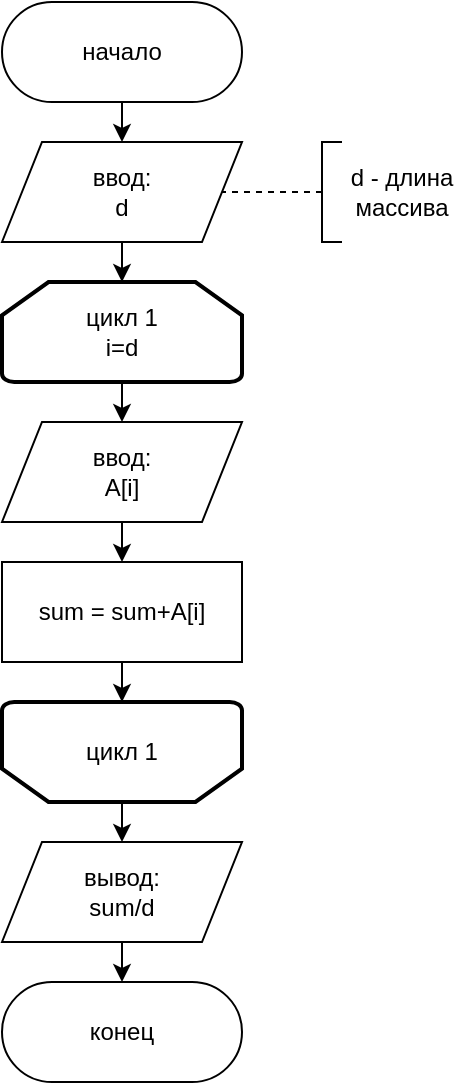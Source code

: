 <mxfile version="22.1.7" type="device">
  <diagram name="Страница — 1" id="kmgHBPfspCu2aQitKDKI">
    <mxGraphModel dx="794" dy="679" grid="1" gridSize="10" guides="1" tooltips="1" connect="1" arrows="1" fold="1" page="1" pageScale="1" pageWidth="827" pageHeight="1169" math="0" shadow="0">
      <root>
        <mxCell id="0" />
        <mxCell id="1" parent="0" />
        <mxCell id="9DcgQ7vxHi_gFNOY2U_U-14" style="edgeStyle=orthogonalEdgeStyle;rounded=0;orthogonalLoop=1;jettySize=auto;html=1;exitX=0.5;exitY=1;exitDx=0;exitDy=0;entryX=0.5;entryY=0;entryDx=0;entryDy=0;" edge="1" parent="1" source="9DcgQ7vxHi_gFNOY2U_U-1" target="9DcgQ7vxHi_gFNOY2U_U-2">
          <mxGeometry relative="1" as="geometry" />
        </mxCell>
        <mxCell id="9DcgQ7vxHi_gFNOY2U_U-1" value="начало" style="rounded=1;whiteSpace=wrap;html=1;arcSize=50;" vertex="1" parent="1">
          <mxGeometry x="320" y="40" width="120" height="50" as="geometry" />
        </mxCell>
        <mxCell id="9DcgQ7vxHi_gFNOY2U_U-2" value="ввод:&lt;br&gt;d" style="shape=parallelogram;perimeter=parallelogramPerimeter;whiteSpace=wrap;html=1;fixedSize=1;" vertex="1" parent="1">
          <mxGeometry x="320" y="110" width="120" height="50" as="geometry" />
        </mxCell>
        <mxCell id="9DcgQ7vxHi_gFNOY2U_U-16" style="edgeStyle=orthogonalEdgeStyle;rounded=0;orthogonalLoop=1;jettySize=auto;html=1;exitX=0.5;exitY=1;exitDx=0;exitDy=0;exitPerimeter=0;entryX=0.5;entryY=0;entryDx=0;entryDy=0;" edge="1" parent="1" source="9DcgQ7vxHi_gFNOY2U_U-4" target="9DcgQ7vxHi_gFNOY2U_U-5">
          <mxGeometry relative="1" as="geometry" />
        </mxCell>
        <mxCell id="9DcgQ7vxHi_gFNOY2U_U-4" value="цикл 1&lt;br&gt;i=d" style="strokeWidth=2;html=1;shape=mxgraph.flowchart.loop_limit;whiteSpace=wrap;strokeColor=default;" vertex="1" parent="1">
          <mxGeometry x="320" y="180" width="120" height="50" as="geometry" />
        </mxCell>
        <mxCell id="9DcgQ7vxHi_gFNOY2U_U-17" style="edgeStyle=orthogonalEdgeStyle;rounded=0;orthogonalLoop=1;jettySize=auto;html=1;exitX=0.5;exitY=1;exitDx=0;exitDy=0;entryX=0.5;entryY=0;entryDx=0;entryDy=0;" edge="1" parent="1" source="9DcgQ7vxHi_gFNOY2U_U-5" target="9DcgQ7vxHi_gFNOY2U_U-6">
          <mxGeometry relative="1" as="geometry" />
        </mxCell>
        <mxCell id="9DcgQ7vxHi_gFNOY2U_U-5" value="ввод:&lt;br&gt;A[i]" style="shape=parallelogram;perimeter=parallelogramPerimeter;whiteSpace=wrap;html=1;fixedSize=1;" vertex="1" parent="1">
          <mxGeometry x="320" y="250" width="120" height="50" as="geometry" />
        </mxCell>
        <mxCell id="9DcgQ7vxHi_gFNOY2U_U-6" value="sum = sum+A[i]" style="rounded=0;whiteSpace=wrap;html=1;" vertex="1" parent="1">
          <mxGeometry x="320" y="320" width="120" height="50" as="geometry" />
        </mxCell>
        <mxCell id="9DcgQ7vxHi_gFNOY2U_U-20" style="edgeStyle=orthogonalEdgeStyle;rounded=0;orthogonalLoop=1;jettySize=auto;html=1;exitX=0.5;exitY=0;exitDx=0;exitDy=0;exitPerimeter=0;entryX=0.5;entryY=0;entryDx=0;entryDy=0;" edge="1" parent="1" source="9DcgQ7vxHi_gFNOY2U_U-7" target="9DcgQ7vxHi_gFNOY2U_U-9">
          <mxGeometry relative="1" as="geometry" />
        </mxCell>
        <mxCell id="9DcgQ7vxHi_gFNOY2U_U-7" value="" style="strokeWidth=2;html=1;shape=mxgraph.flowchart.loop_limit;whiteSpace=wrap;rotation=-180;" vertex="1" parent="1">
          <mxGeometry x="320" y="390" width="120" height="50" as="geometry" />
        </mxCell>
        <mxCell id="9DcgQ7vxHi_gFNOY2U_U-8" value="цикл 1" style="text;html=1;strokeColor=none;fillColor=none;align=center;verticalAlign=middle;whiteSpace=wrap;rounded=0;" vertex="1" parent="1">
          <mxGeometry x="350" y="400" width="60" height="30" as="geometry" />
        </mxCell>
        <mxCell id="9DcgQ7vxHi_gFNOY2U_U-21" style="edgeStyle=orthogonalEdgeStyle;rounded=0;orthogonalLoop=1;jettySize=auto;html=1;exitX=0.5;exitY=1;exitDx=0;exitDy=0;entryX=0.5;entryY=0;entryDx=0;entryDy=0;" edge="1" parent="1" source="9DcgQ7vxHi_gFNOY2U_U-9" target="9DcgQ7vxHi_gFNOY2U_U-10">
          <mxGeometry relative="1" as="geometry" />
        </mxCell>
        <mxCell id="9DcgQ7vxHi_gFNOY2U_U-9" value="вывод:&lt;br&gt;sum/d" style="shape=parallelogram;perimeter=parallelogramPerimeter;whiteSpace=wrap;html=1;fixedSize=1;" vertex="1" parent="1">
          <mxGeometry x="320" y="460" width="120" height="50" as="geometry" />
        </mxCell>
        <mxCell id="9DcgQ7vxHi_gFNOY2U_U-10" value="конец" style="rounded=1;whiteSpace=wrap;html=1;arcSize=50;" vertex="1" parent="1">
          <mxGeometry x="320" y="530" width="120" height="50" as="geometry" />
        </mxCell>
        <mxCell id="9DcgQ7vxHi_gFNOY2U_U-11" value="" style="strokeWidth=1;html=1;shape=mxgraph.flowchart.annotation_1;align=left;pointerEvents=1;" vertex="1" parent="1">
          <mxGeometry x="480" y="110" width="10" height="50" as="geometry" />
        </mxCell>
        <mxCell id="9DcgQ7vxHi_gFNOY2U_U-12" value="" style="endArrow=none;dashed=1;html=1;rounded=0;entryX=1;entryY=0.5;entryDx=0;entryDy=0;exitX=0;exitY=0.5;exitDx=0;exitDy=0;exitPerimeter=0;" edge="1" parent="1" source="9DcgQ7vxHi_gFNOY2U_U-11" target="9DcgQ7vxHi_gFNOY2U_U-2">
          <mxGeometry width="50" height="50" relative="1" as="geometry">
            <mxPoint x="380" y="380" as="sourcePoint" />
            <mxPoint x="430" y="330" as="targetPoint" />
          </mxGeometry>
        </mxCell>
        <mxCell id="9DcgQ7vxHi_gFNOY2U_U-13" value="d - длина массива" style="text;html=1;strokeColor=none;fillColor=none;align=center;verticalAlign=middle;whiteSpace=wrap;rounded=0;" vertex="1" parent="1">
          <mxGeometry x="490" y="120" width="60" height="30" as="geometry" />
        </mxCell>
        <mxCell id="9DcgQ7vxHi_gFNOY2U_U-15" style="edgeStyle=orthogonalEdgeStyle;rounded=0;orthogonalLoop=1;jettySize=auto;html=1;exitX=0.5;exitY=1;exitDx=0;exitDy=0;entryX=0.5;entryY=0;entryDx=0;entryDy=0;entryPerimeter=0;" edge="1" parent="1" source="9DcgQ7vxHi_gFNOY2U_U-2" target="9DcgQ7vxHi_gFNOY2U_U-4">
          <mxGeometry relative="1" as="geometry" />
        </mxCell>
        <mxCell id="9DcgQ7vxHi_gFNOY2U_U-18" style="edgeStyle=orthogonalEdgeStyle;rounded=0;orthogonalLoop=1;jettySize=auto;html=1;exitX=0.5;exitY=1;exitDx=0;exitDy=0;entryX=0.5;entryY=1;entryDx=0;entryDy=0;entryPerimeter=0;" edge="1" parent="1" source="9DcgQ7vxHi_gFNOY2U_U-6" target="9DcgQ7vxHi_gFNOY2U_U-7">
          <mxGeometry relative="1" as="geometry" />
        </mxCell>
      </root>
    </mxGraphModel>
  </diagram>
</mxfile>
